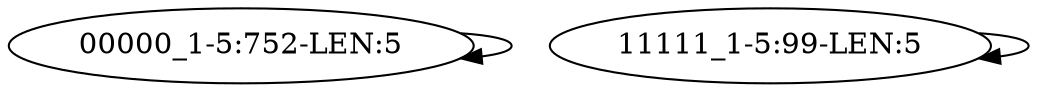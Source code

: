 digraph G {
    "00000_1-5:752-LEN:5" -> "00000_1-5:752-LEN:5";
    "11111_1-5:99-LEN:5" -> "11111_1-5:99-LEN:5";
}
